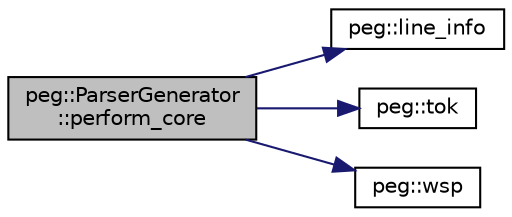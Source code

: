 digraph "peg::ParserGenerator::perform_core"
{
 // LATEX_PDF_SIZE
  edge [fontname="Helvetica",fontsize="10",labelfontname="Helvetica",labelfontsize="10"];
  node [fontname="Helvetica",fontsize="10",shape=record];
  rankdir="LR";
  Node1 [label="peg::ParserGenerator\l::perform_core",height=0.2,width=0.4,color="black", fillcolor="grey75", style="filled", fontcolor="black",tooltip=" "];
  Node1 -> Node2 [color="midnightblue",fontsize="10",style="solid",fontname="Helvetica"];
  Node2 [label="peg::line_info",height=0.2,width=0.4,color="black", fillcolor="white", style="filled",URL="$namespacepeg.html#a271c917c846302e10267a6be78a28d49",tooltip=" "];
  Node1 -> Node3 [color="midnightblue",fontsize="10",style="solid",fontname="Helvetica"];
  Node3 [label="peg::tok",height=0.2,width=0.4,color="black", fillcolor="white", style="filled",URL="$namespacepeg.html#a11e5037e2db094a3ab3d3af322aed216",tooltip=" "];
  Node1 -> Node4 [color="midnightblue",fontsize="10",style="solid",fontname="Helvetica"];
  Node4 [label="peg::wsp",height=0.2,width=0.4,color="black", fillcolor="white", style="filled",URL="$namespacepeg.html#a36efa719a391921ca76025dde8a3e6a4",tooltip=" "];
}
